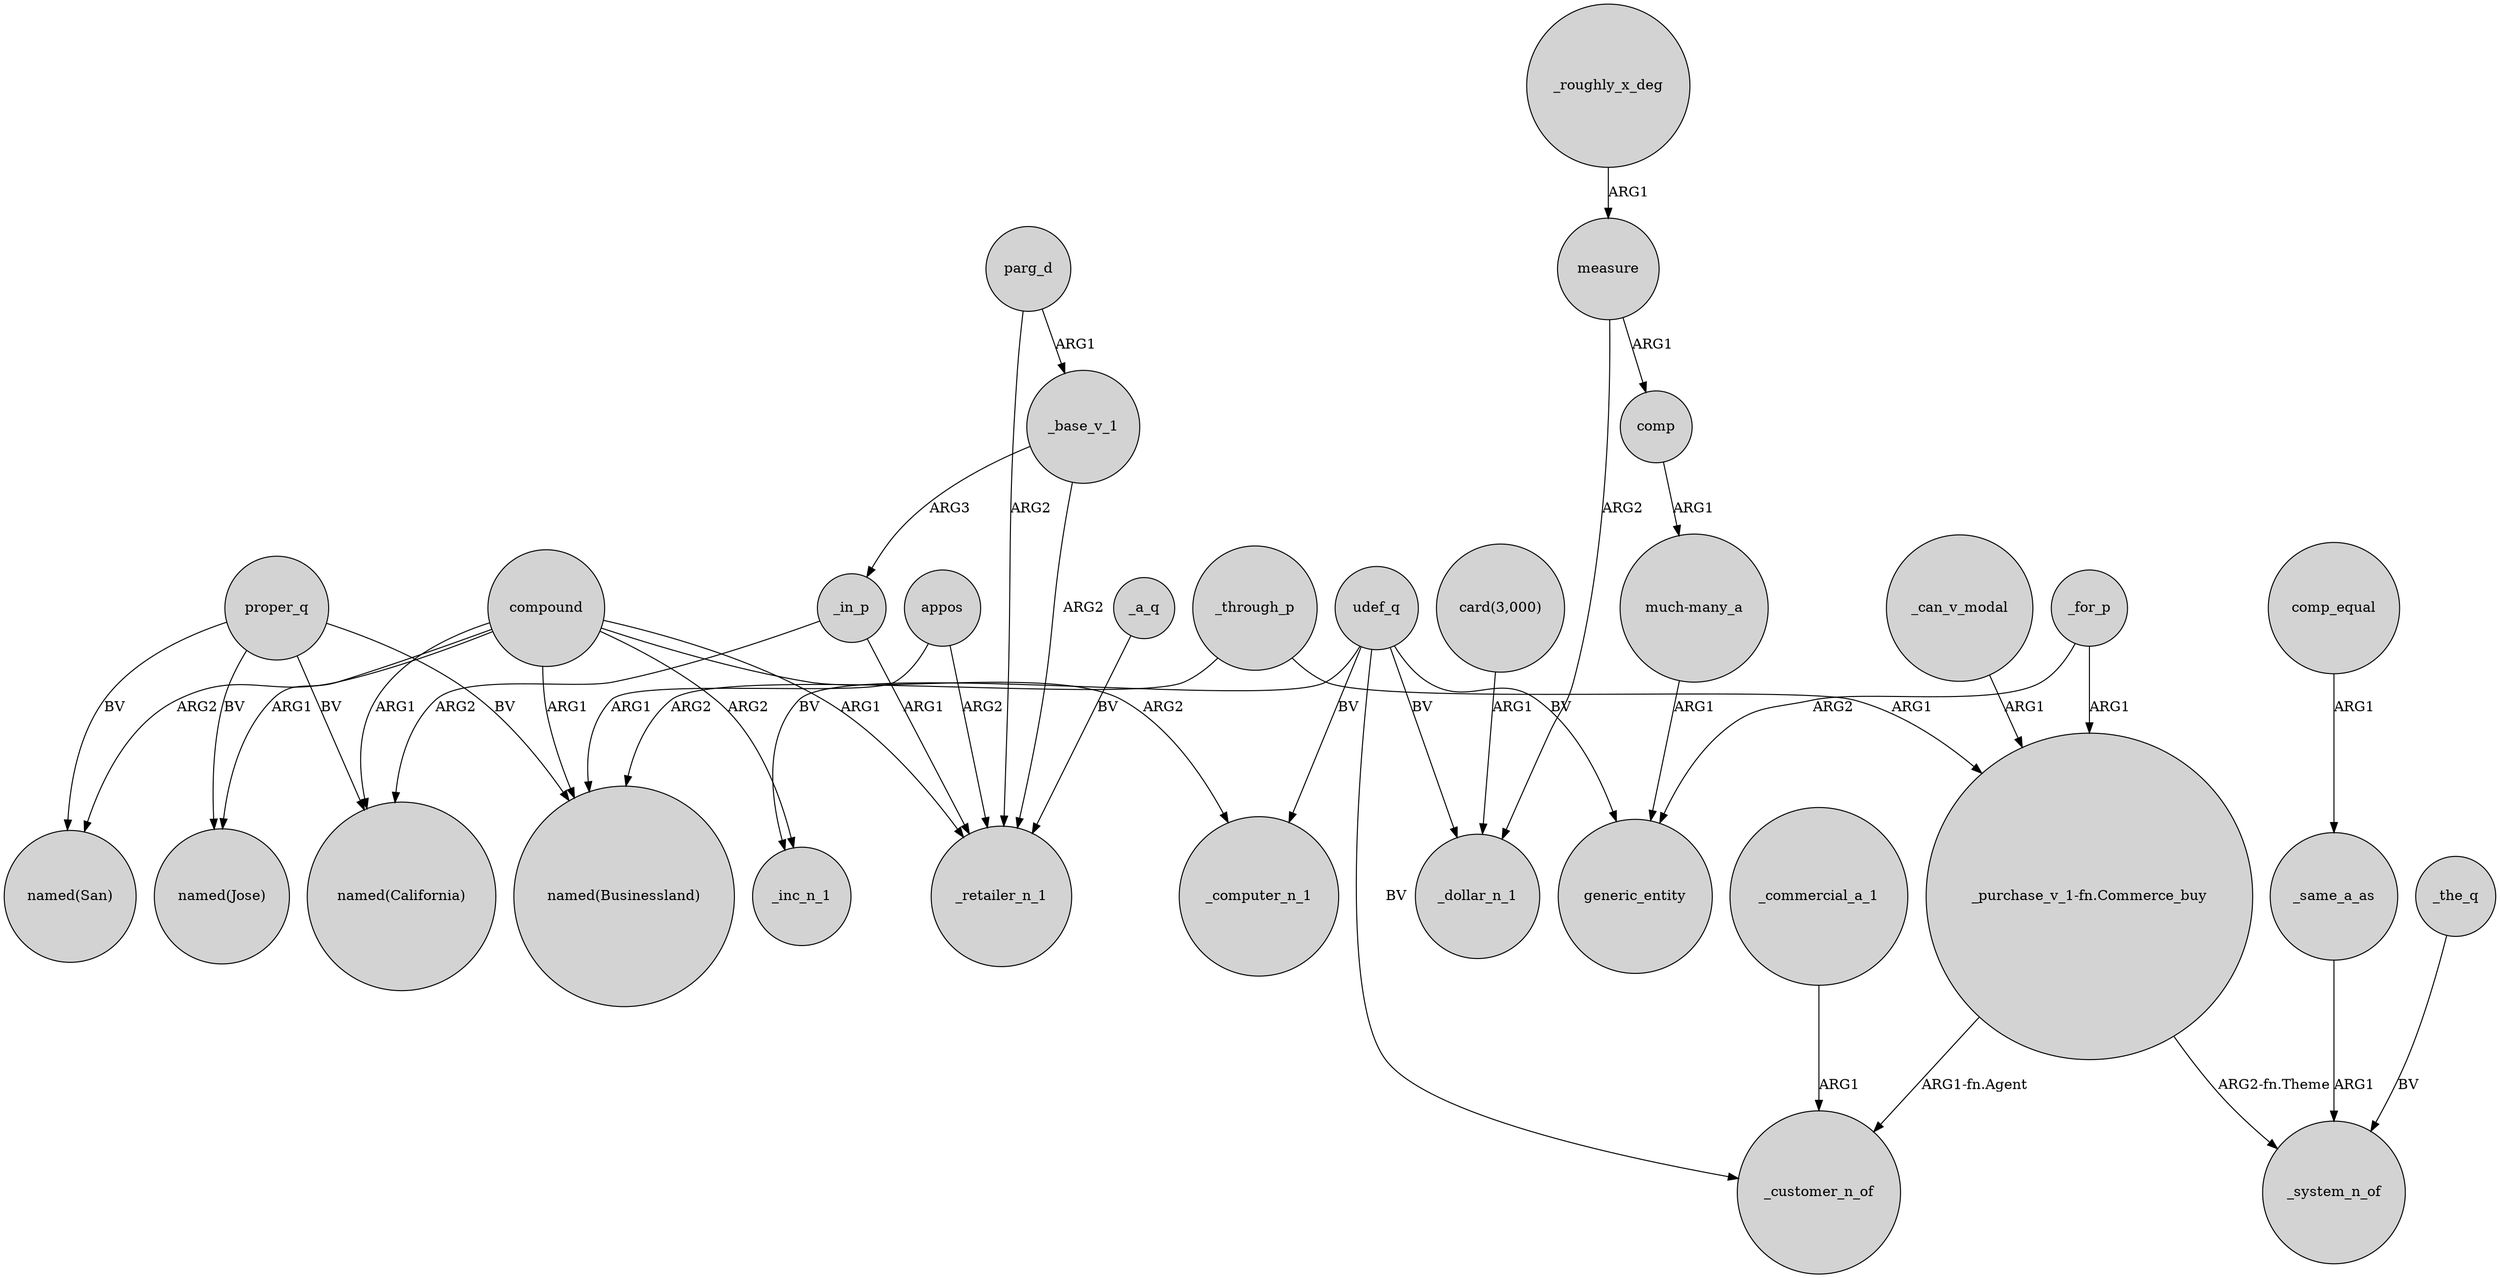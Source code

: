 digraph {
	node [shape=circle style=filled]
	proper_q -> "named(Businessland)" [label=BV]
	_in_p -> "named(California)" [label=ARG2]
	udef_q -> _inc_n_1 [label=BV]
	udef_q -> generic_entity [label=BV]
	compound -> _retailer_n_1 [label=ARG1]
	_in_p -> _retailer_n_1 [label=ARG1]
	compound -> "named(San)" [label=ARG2]
	"much-many_a" -> generic_entity [label=ARG1]
	proper_q -> "named(Jose)" [label=BV]
	_for_p -> "_purchase_v_1-fn.Commerce_buy" [label=ARG1]
	_can_v_modal -> "_purchase_v_1-fn.Commerce_buy" [label=ARG1]
	_for_p -> generic_entity [label=ARG2]
	proper_q -> "named(California)" [label=BV]
	"_purchase_v_1-fn.Commerce_buy" -> _customer_n_of [label="ARG1-fn.Agent"]
	measure -> comp [label=ARG1]
	_through_p -> "named(Businessland)" [label=ARG2]
	_commercial_a_1 -> _customer_n_of [label=ARG1]
	compound -> "named(Jose)" [label=ARG1]
	udef_q -> _computer_n_1 [label=BV]
	appos -> _retailer_n_1 [label=ARG2]
	compound -> _computer_n_1 [label=ARG2]
	"_purchase_v_1-fn.Commerce_buy" -> _system_n_of [label="ARG2-fn.Theme"]
	_same_a_as -> _system_n_of [label=ARG1]
	compound -> "named(Businessland)" [label=ARG1]
	compound -> "named(California)" [label=ARG1]
	comp_equal -> _same_a_as [label=ARG1]
	_a_q -> _retailer_n_1 [label=BV]
	_roughly_x_deg -> measure [label=ARG1]
	comp -> "much-many_a" [label=ARG1]
	measure -> _dollar_n_1 [label=ARG2]
	udef_q -> _customer_n_of [label=BV]
	_base_v_1 -> _in_p [label=ARG3]
	_base_v_1 -> _retailer_n_1 [label=ARG2]
	_through_p -> "_purchase_v_1-fn.Commerce_buy" [label=ARG1]
	"card(3,000)" -> _dollar_n_1 [label=ARG1]
	parg_d -> _base_v_1 [label=ARG1]
	_the_q -> _system_n_of [label=BV]
	proper_q -> "named(San)" [label=BV]
	parg_d -> _retailer_n_1 [label=ARG2]
	appos -> "named(Businessland)" [label=ARG1]
	compound -> _inc_n_1 [label=ARG2]
	udef_q -> _dollar_n_1 [label=BV]
}
